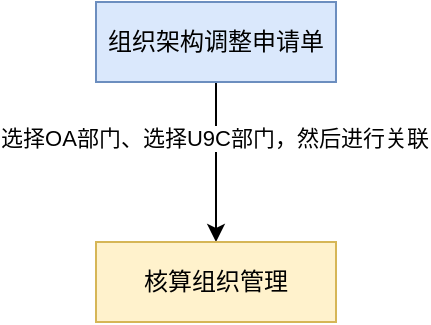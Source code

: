 <mxfile version="21.8.2" type="github">
  <diagram name="第 1 页" id="NheZWY-Viy5NqkN2s20z">
    <mxGraphModel dx="794" dy="471" grid="0" gridSize="10" guides="1" tooltips="1" connect="1" arrows="1" fold="1" page="1" pageScale="1" pageWidth="827" pageHeight="1169" math="0" shadow="0">
      <root>
        <mxCell id="0" />
        <mxCell id="1" parent="0" />
        <mxCell id="D8c3DqQ6RVQ_JDWZyJ6u-3" style="edgeStyle=orthogonalEdgeStyle;rounded=0;orthogonalLoop=1;jettySize=auto;html=1;exitX=0.5;exitY=1;exitDx=0;exitDy=0;entryX=0.5;entryY=0;entryDx=0;entryDy=0;" edge="1" parent="1" source="D8c3DqQ6RVQ_JDWZyJ6u-1" target="D8c3DqQ6RVQ_JDWZyJ6u-2">
          <mxGeometry relative="1" as="geometry" />
        </mxCell>
        <mxCell id="D8c3DqQ6RVQ_JDWZyJ6u-4" value="选择OA部门、选择U9C部门，然后进行关联" style="edgeLabel;html=1;align=center;verticalAlign=middle;resizable=0;points=[];" vertex="1" connectable="0" parent="D8c3DqQ6RVQ_JDWZyJ6u-3">
          <mxGeometry x="-0.3" y="-1" relative="1" as="geometry">
            <mxPoint as="offset" />
          </mxGeometry>
        </mxCell>
        <mxCell id="D8c3DqQ6RVQ_JDWZyJ6u-1" value="组织架构调整申请单" style="rounded=0;whiteSpace=wrap;html=1;fillColor=#dae8fc;strokeColor=#6c8ebf;" vertex="1" parent="1">
          <mxGeometry x="120" y="80" width="120" height="40" as="geometry" />
        </mxCell>
        <mxCell id="D8c3DqQ6RVQ_JDWZyJ6u-2" value="核算组织管理" style="rounded=0;whiteSpace=wrap;html=1;fillColor=#fff2cc;strokeColor=#d6b656;" vertex="1" parent="1">
          <mxGeometry x="120" y="200" width="120" height="40" as="geometry" />
        </mxCell>
      </root>
    </mxGraphModel>
  </diagram>
</mxfile>
